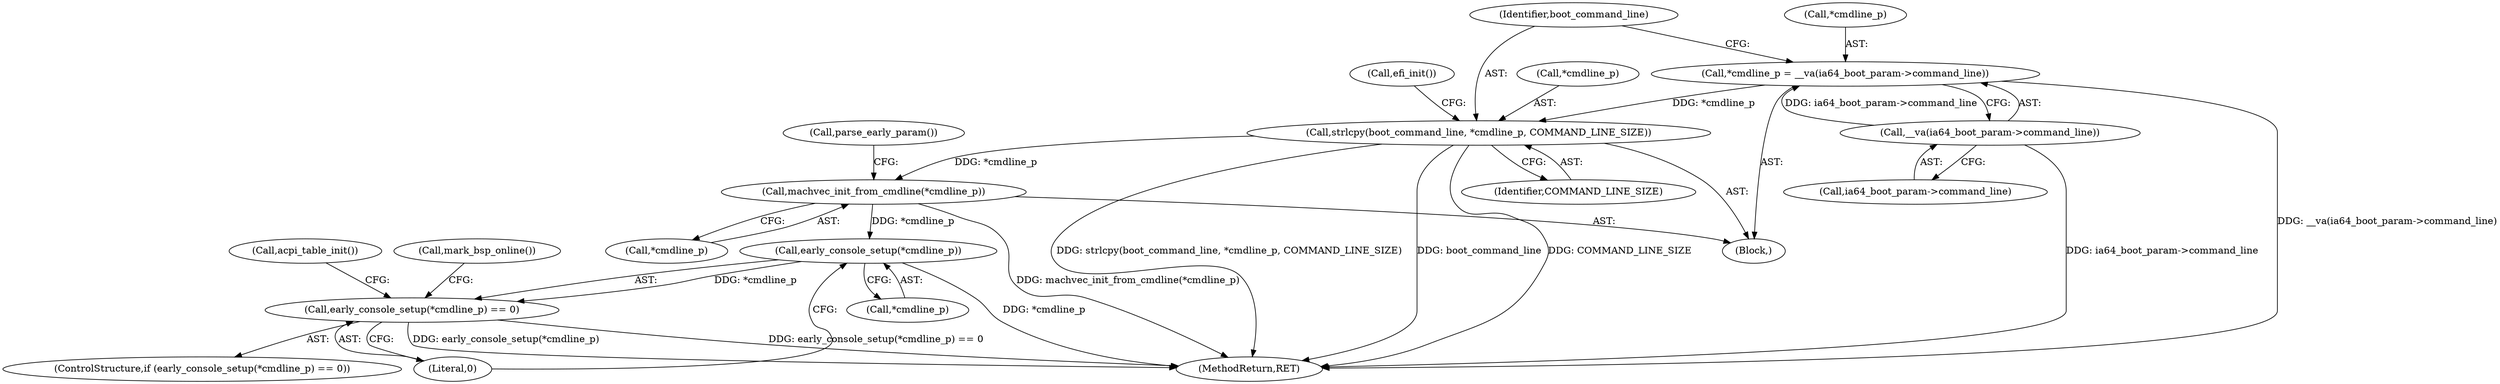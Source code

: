 digraph "0_linux_4dcc29e1574d88f4465ba865ed82800032f76418@pointer" {
"1000133" [label="(Call,machvec_init_from_cmdline(*cmdline_p))"];
"1000126" [label="(Call,strlcpy(boot_command_line, *cmdline_p, COMMAND_LINE_SIZE))"];
"1000119" [label="(Call,*cmdline_p = __va(ia64_boot_param->command_line))"];
"1000122" [label="(Call,__va(ia64_boot_param->command_line))"];
"1000139" [label="(Call,early_console_setup(*cmdline_p))"];
"1000138" [label="(Call,early_console_setup(*cmdline_p) == 0)"];
"1000123" [label="(Call,ia64_boot_param->command_line)"];
"1000127" [label="(Identifier,boot_command_line)"];
"1000136" [label="(Call,parse_early_param())"];
"1000144" [label="(Call,acpi_table_init())"];
"1000126" [label="(Call,strlcpy(boot_command_line, *cmdline_p, COMMAND_LINE_SIZE))"];
"1000138" [label="(Call,early_console_setup(*cmdline_p) == 0)"];
"1000142" [label="(Literal,0)"];
"1000110" [label="(Block,)"];
"1000133" [label="(Call,machvec_init_from_cmdline(*cmdline_p))"];
"1000119" [label="(Call,*cmdline_p = __va(ia64_boot_param->command_line))"];
"1000134" [label="(Call,*cmdline_p)"];
"1000137" [label="(ControlStructure,if (early_console_setup(*cmdline_p) == 0))"];
"1000140" [label="(Call,*cmdline_p)"];
"1000128" [label="(Call,*cmdline_p)"];
"1000203" [label="(MethodReturn,RET)"];
"1000120" [label="(Call,*cmdline_p)"];
"1000143" [label="(Call,mark_bsp_online())"];
"1000139" [label="(Call,early_console_setup(*cmdline_p))"];
"1000122" [label="(Call,__va(ia64_boot_param->command_line))"];
"1000130" [label="(Identifier,COMMAND_LINE_SIZE)"];
"1000131" [label="(Call,efi_init())"];
"1000133" -> "1000110"  [label="AST: "];
"1000133" -> "1000134"  [label="CFG: "];
"1000134" -> "1000133"  [label="AST: "];
"1000136" -> "1000133"  [label="CFG: "];
"1000133" -> "1000203"  [label="DDG: machvec_init_from_cmdline(*cmdline_p)"];
"1000126" -> "1000133"  [label="DDG: *cmdline_p"];
"1000133" -> "1000139"  [label="DDG: *cmdline_p"];
"1000126" -> "1000110"  [label="AST: "];
"1000126" -> "1000130"  [label="CFG: "];
"1000127" -> "1000126"  [label="AST: "];
"1000128" -> "1000126"  [label="AST: "];
"1000130" -> "1000126"  [label="AST: "];
"1000131" -> "1000126"  [label="CFG: "];
"1000126" -> "1000203"  [label="DDG: COMMAND_LINE_SIZE"];
"1000126" -> "1000203"  [label="DDG: strlcpy(boot_command_line, *cmdline_p, COMMAND_LINE_SIZE)"];
"1000126" -> "1000203"  [label="DDG: boot_command_line"];
"1000119" -> "1000126"  [label="DDG: *cmdline_p"];
"1000119" -> "1000110"  [label="AST: "];
"1000119" -> "1000122"  [label="CFG: "];
"1000120" -> "1000119"  [label="AST: "];
"1000122" -> "1000119"  [label="AST: "];
"1000127" -> "1000119"  [label="CFG: "];
"1000119" -> "1000203"  [label="DDG: __va(ia64_boot_param->command_line)"];
"1000122" -> "1000119"  [label="DDG: ia64_boot_param->command_line"];
"1000122" -> "1000123"  [label="CFG: "];
"1000123" -> "1000122"  [label="AST: "];
"1000122" -> "1000203"  [label="DDG: ia64_boot_param->command_line"];
"1000139" -> "1000138"  [label="AST: "];
"1000139" -> "1000140"  [label="CFG: "];
"1000140" -> "1000139"  [label="AST: "];
"1000142" -> "1000139"  [label="CFG: "];
"1000139" -> "1000203"  [label="DDG: *cmdline_p"];
"1000139" -> "1000138"  [label="DDG: *cmdline_p"];
"1000138" -> "1000137"  [label="AST: "];
"1000138" -> "1000142"  [label="CFG: "];
"1000142" -> "1000138"  [label="AST: "];
"1000143" -> "1000138"  [label="CFG: "];
"1000144" -> "1000138"  [label="CFG: "];
"1000138" -> "1000203"  [label="DDG: early_console_setup(*cmdline_p)"];
"1000138" -> "1000203"  [label="DDG: early_console_setup(*cmdline_p) == 0"];
}
